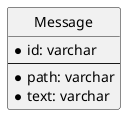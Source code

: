 @startuml path-enum

' hide the spot
hide circle
' avoid problems with angled crows feet
skinparam linetype ortho

entity Message {
  * id: varchar
  --
  * path: varchar
  * text: varchar
}

@enduml

